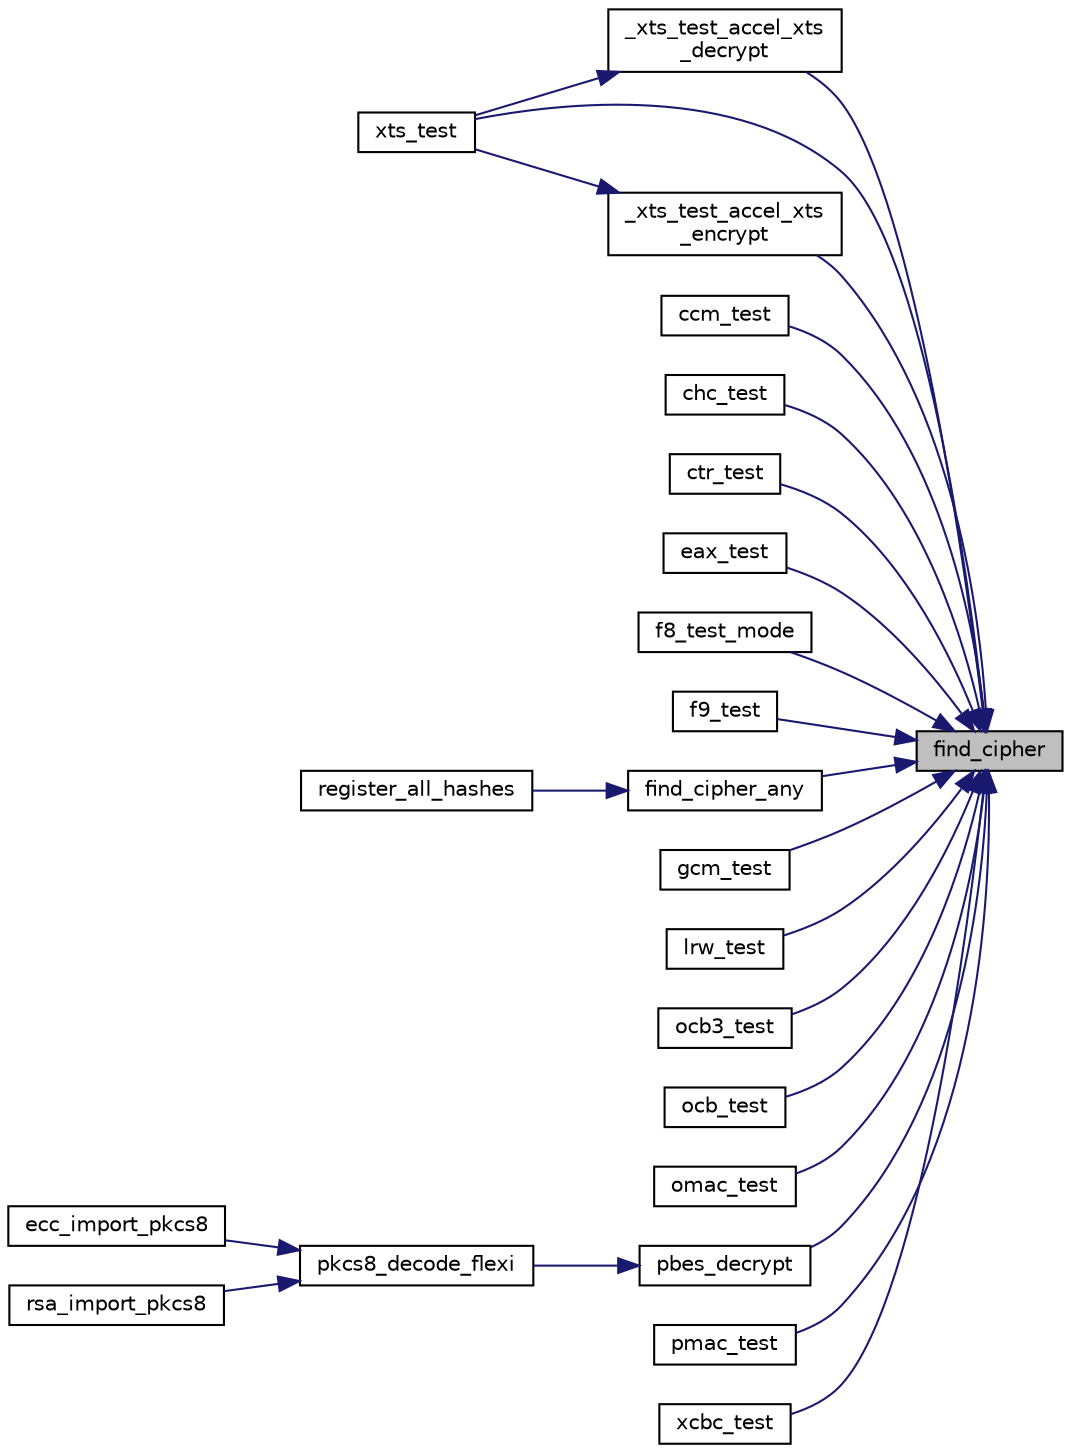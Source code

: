 digraph "find_cipher"
{
 // LATEX_PDF_SIZE
  edge [fontname="Helvetica",fontsize="10",labelfontname="Helvetica",labelfontsize="10"];
  node [fontname="Helvetica",fontsize="10",shape=record];
  rankdir="RL";
  Node126 [label="find_cipher",height=0.2,width=0.4,color="black", fillcolor="grey75", style="filled", fontcolor="black",tooltip="Find a registered cipher by name."];
  Node126 -> Node127 [dir="back",color="midnightblue",fontsize="10",style="solid",fontname="Helvetica"];
  Node127 [label="_xts_test_accel_xts\l_decrypt",height=0.2,width=0.4,color="black", fillcolor="white", style="filled",URL="$xts__test_8c.html#ac6d3b700cb3534684c81d8975c3c1e49",tooltip=" "];
  Node127 -> Node128 [dir="back",color="midnightblue",fontsize="10",style="solid",fontname="Helvetica"];
  Node128 [label="xts_test",height=0.2,width=0.4,color="black", fillcolor="white", style="filled",URL="$xts__test_8c.html#a8e893dde81f654451ba645d3a162dc24",tooltip="Source donated by Elliptic Semiconductor Inc (www.ellipticsemi.com) to the LibTom Projects."];
  Node126 -> Node129 [dir="back",color="midnightblue",fontsize="10",style="solid",fontname="Helvetica"];
  Node129 [label="_xts_test_accel_xts\l_encrypt",height=0.2,width=0.4,color="black", fillcolor="white", style="filled",URL="$xts__test_8c.html#a097b3a9b119f5ee53122c2552ef9d70e",tooltip=" "];
  Node129 -> Node128 [dir="back",color="midnightblue",fontsize="10",style="solid",fontname="Helvetica"];
  Node126 -> Node130 [dir="back",color="midnightblue",fontsize="10",style="solid",fontname="Helvetica"];
  Node130 [label="ccm_test",height=0.2,width=0.4,color="black", fillcolor="white", style="filled",URL="$ccm__test_8c.html#af02fbfac6da1b71a49ad14537796b006",tooltip=" "];
  Node126 -> Node131 [dir="back",color="midnightblue",fontsize="10",style="solid",fontname="Helvetica"];
  Node131 [label="chc_test",height=0.2,width=0.4,color="black", fillcolor="white", style="filled",URL="$chc_8c.html#a1467e832993ba079f27160687745fdcd",tooltip="Self-test the hash."];
  Node126 -> Node132 [dir="back",color="midnightblue",fontsize="10",style="solid",fontname="Helvetica"];
  Node132 [label="ctr_test",height=0.2,width=0.4,color="black", fillcolor="white", style="filled",URL="$ctr__test_8c.html#a32abd18f150379219d48de1a9ce18efb",tooltip=" "];
  Node126 -> Node133 [dir="back",color="midnightblue",fontsize="10",style="solid",fontname="Helvetica"];
  Node133 [label="eax_test",height=0.2,width=0.4,color="black", fillcolor="white", style="filled",URL="$eax__test_8c.html#a9e708c531b1c375a3d086f43a192c455",tooltip="Test the EAX implementation."];
  Node126 -> Node134 [dir="back",color="midnightblue",fontsize="10",style="solid",fontname="Helvetica"];
  Node134 [label="f8_test_mode",height=0.2,width=0.4,color="black", fillcolor="white", style="filled",URL="$f8__test__mode_8c.html#ad65a1bfd03de46011299df002fd60d33",tooltip=" "];
  Node126 -> Node135 [dir="back",color="midnightblue",fontsize="10",style="solid",fontname="Helvetica"];
  Node135 [label="f9_test",height=0.2,width=0.4,color="black", fillcolor="white", style="filled",URL="$f9__test_8c.html#a4457afc1800916455c35efd9b1acd142",tooltip="Test f9-MAC mode Return CRYPT_OK on succes."];
  Node126 -> Node136 [dir="back",color="midnightblue",fontsize="10",style="solid",fontname="Helvetica"];
  Node136 [label="find_cipher_any",height=0.2,width=0.4,color="black", fillcolor="white", style="filled",URL="$crypt__find__cipher__any_8c.html#a292925e244bbb7c919aa60eedcba5bf6",tooltip="Find a cipher flexibly."];
  Node136 -> Node137 [dir="back",color="midnightblue",fontsize="10",style="solid",fontname="Helvetica"];
  Node137 [label="register_all_hashes",height=0.2,width=0.4,color="black", fillcolor="white", style="filled",URL="$crypt__register__all__hashes_8c.html#a646235ec81bef5215708a56a23e43874",tooltip=" "];
  Node126 -> Node138 [dir="back",color="midnightblue",fontsize="10",style="solid",fontname="Helvetica"];
  Node138 [label="gcm_test",height=0.2,width=0.4,color="black", fillcolor="white", style="filled",URL="$gcm__test_8c.html#ae36c8eb6c2964df7e386f5f73bded5e7",tooltip="Test the GCM code."];
  Node126 -> Node139 [dir="back",color="midnightblue",fontsize="10",style="solid",fontname="Helvetica"];
  Node139 [label="lrw_test",height=0.2,width=0.4,color="black", fillcolor="white", style="filled",URL="$lrw__test_8c.html#af231a49d74f9fa4e43f5fd68439979c3",tooltip="Test LRW against specs."];
  Node126 -> Node140 [dir="back",color="midnightblue",fontsize="10",style="solid",fontname="Helvetica"];
  Node140 [label="ocb3_test",height=0.2,width=0.4,color="black", fillcolor="white", style="filled",URL="$ocb3__test_8c.html#afafd01785264b534d0ef8efb9fe530ef",tooltip="Test the OCB protocol."];
  Node126 -> Node141 [dir="back",color="midnightblue",fontsize="10",style="solid",fontname="Helvetica"];
  Node141 [label="ocb_test",height=0.2,width=0.4,color="black", fillcolor="white", style="filled",URL="$ocb__test_8c.html#afbc7c6139aaabac9146afff688bafbb9",tooltip="Test the OCB protocol."];
  Node126 -> Node142 [dir="back",color="midnightblue",fontsize="10",style="solid",fontname="Helvetica"];
  Node142 [label="omac_test",height=0.2,width=0.4,color="black", fillcolor="white", style="filled",URL="$omac__test_8c.html#abdcfbca1800d6a3b577b7c6ec0838a48",tooltip="Test the OMAC setup."];
  Node126 -> Node143 [dir="back",color="midnightblue",fontsize="10",style="solid",fontname="Helvetica"];
  Node143 [label="pbes_decrypt",height=0.2,width=0.4,color="black", fillcolor="white", style="filled",URL="$pbes_8c.html#a7df0f8ba7d5d6b9752a7bb9c5e3f7081",tooltip="Decrypt Data encrypted via either PBES1 or PBES2."];
  Node143 -> Node144 [dir="back",color="midnightblue",fontsize="10",style="solid",fontname="Helvetica"];
  Node144 [label="pkcs8_decode_flexi",height=0.2,width=0.4,color="black", fillcolor="white", style="filled",URL="$pkcs8__decode__flexi_8c.html#a1b0d8fcf234d94638b2554ccea725003",tooltip="PKCS#8 decrypt if necessary & flexi-decode."];
  Node144 -> Node145 [dir="back",color="midnightblue",fontsize="10",style="solid",fontname="Helvetica"];
  Node145 [label="ecc_import_pkcs8",height=0.2,width=0.4,color="black", fillcolor="white", style="filled",URL="$ecc__import__pkcs8_8c.html#a0f0e747f119685eee3cc412f4480c52e",tooltip=" "];
  Node144 -> Node146 [dir="back",color="midnightblue",fontsize="10",style="solid",fontname="Helvetica"];
  Node146 [label="rsa_import_pkcs8",height=0.2,width=0.4,color="black", fillcolor="white", style="filled",URL="$rsa__import__pkcs8_8c.html#a3d44c6233a326316f7fb01c9d834fad4",tooltip="Import an RSAPublicKey or RSAPrivateKey in PKCS#8 format."];
  Node126 -> Node147 [dir="back",color="midnightblue",fontsize="10",style="solid",fontname="Helvetica"];
  Node147 [label="pmac_test",height=0.2,width=0.4,color="black", fillcolor="white", style="filled",URL="$pmac__test_8c.html#a25c3fac912755621e400e5b51f46ca23",tooltip="Test the LTC_OMAC implementation."];
  Node126 -> Node148 [dir="back",color="midnightblue",fontsize="10",style="solid",fontname="Helvetica"];
  Node148 [label="xcbc_test",height=0.2,width=0.4,color="black", fillcolor="white", style="filled",URL="$xcbc__test_8c.html#a7154e3fde1d58dad1b721962dea2a782",tooltip="Test XCBC-MAC mode Return CRYPT_OK on succes."];
  Node126 -> Node128 [dir="back",color="midnightblue",fontsize="10",style="solid",fontname="Helvetica"];
}
